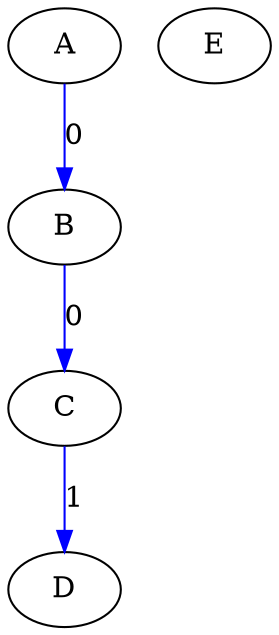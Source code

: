 digraph "G" {
A;
B;
C;
D;
E;
A -> B  [color=blue, key=0, label=0];
B -> C  [color=blue, key=0, label=0];
C -> D  [color=blue, key=0, label=1];
}
